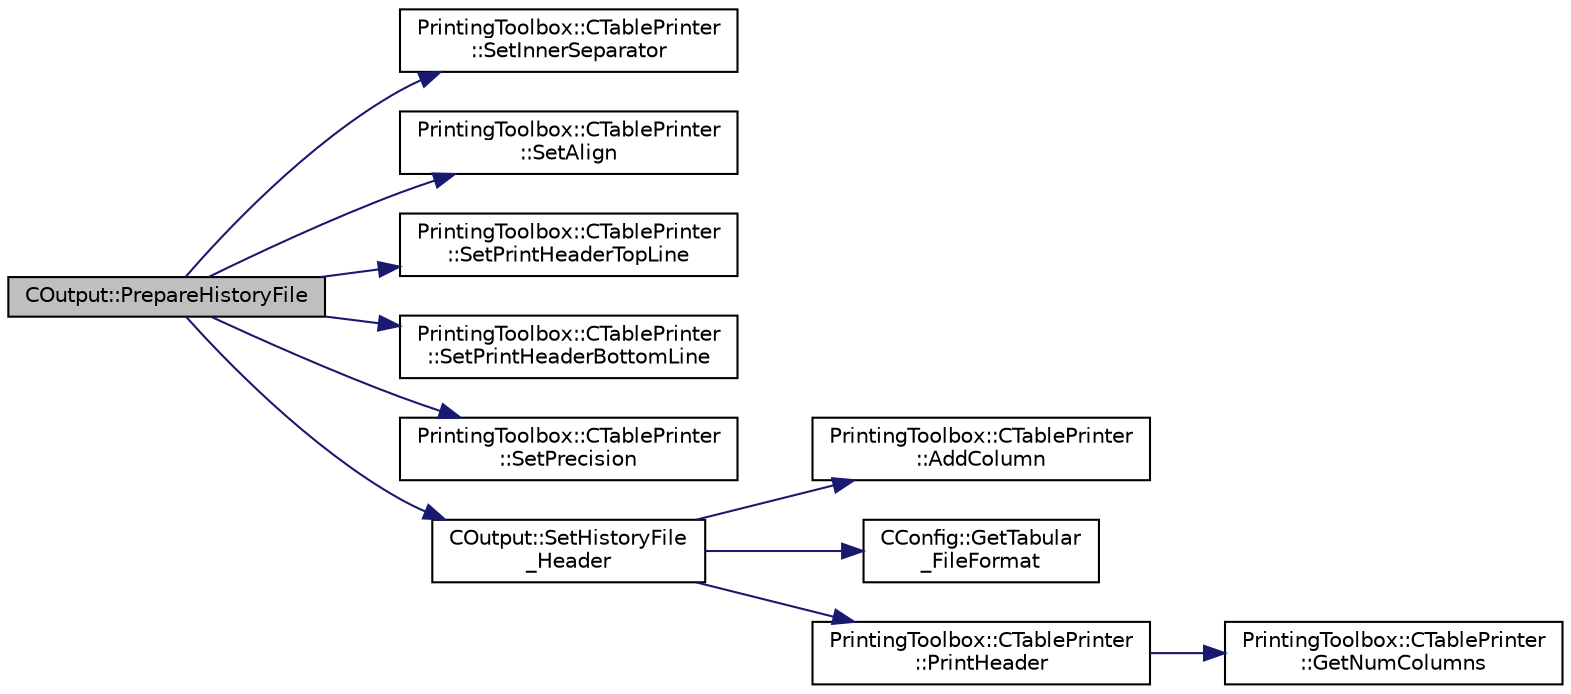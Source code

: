 digraph "COutput::PrepareHistoryFile"
{
  edge [fontname="Helvetica",fontsize="10",labelfontname="Helvetica",labelfontsize="10"];
  node [fontname="Helvetica",fontsize="10",shape=record];
  rankdir="LR";
  Node515 [label="COutput::PrepareHistoryFile",height=0.2,width=0.4,color="black", fillcolor="grey75", style="filled", fontcolor="black"];
  Node515 -> Node516 [color="midnightblue",fontsize="10",style="solid",fontname="Helvetica"];
  Node516 [label="PrintingToolbox::CTablePrinter\l::SetInnerSeparator",height=0.2,width=0.4,color="black", fillcolor="white", style="filled",URL="$class_printing_toolbox_1_1_c_table_printer.html#ab56b5f776cf03b72d6730508ee943ca8",tooltip="Set the separator between columns (inner decoration) "];
  Node515 -> Node517 [color="midnightblue",fontsize="10",style="solid",fontname="Helvetica"];
  Node517 [label="PrintingToolbox::CTablePrinter\l::SetAlign",height=0.2,width=0.4,color="black", fillcolor="white", style="filled",URL="$class_printing_toolbox_1_1_c_table_printer.html#ad3691499a7bfa024bf97a7fc00ef33c7",tooltip="Set the alignment of the table entries (CENTER only works for the header at the moment). "];
  Node515 -> Node518 [color="midnightblue",fontsize="10",style="solid",fontname="Helvetica"];
  Node518 [label="PrintingToolbox::CTablePrinter\l::SetPrintHeaderTopLine",height=0.2,width=0.4,color="black", fillcolor="white", style="filled",URL="$class_printing_toolbox_1_1_c_table_printer.html#a137252437fa62fe6445dc7f203867fa3",tooltip="Set whether to print the line at the top of the table. "];
  Node515 -> Node519 [color="midnightblue",fontsize="10",style="solid",fontname="Helvetica"];
  Node519 [label="PrintingToolbox::CTablePrinter\l::SetPrintHeaderBottomLine",height=0.2,width=0.4,color="black", fillcolor="white", style="filled",URL="$class_printing_toolbox_1_1_c_table_printer.html#a4c36695262ac33182aee4e88546a3c2e",tooltip="Set whether to print the line at the bottom of the table. "];
  Node515 -> Node520 [color="midnightblue",fontsize="10",style="solid",fontname="Helvetica"];
  Node520 [label="PrintingToolbox::CTablePrinter\l::SetPrecision",height=0.2,width=0.4,color="black", fillcolor="white", style="filled",URL="$class_printing_toolbox_1_1_c_table_printer.html#a99b7d9fa9a270d8da75ccdaf2bf62a0e",tooltip="Set the floating point precision. "];
  Node515 -> Node521 [color="midnightblue",fontsize="10",style="solid",fontname="Helvetica"];
  Node521 [label="COutput::SetHistoryFile\l_Header",height=0.2,width=0.4,color="black", fillcolor="white", style="filled",URL="$class_c_output.html#afd561768ed879474e38e855369e91576",tooltip="Set the history file header. "];
  Node521 -> Node522 [color="midnightblue",fontsize="10",style="solid",fontname="Helvetica"];
  Node522 [label="PrintingToolbox::CTablePrinter\l::AddColumn",height=0.2,width=0.4,color="black", fillcolor="white", style="filled",URL="$class_printing_toolbox_1_1_c_table_printer.html#af3ddbf0da1a37cc37be7caac031dd4c4",tooltip="Add a column to the table by specifiying the header name and the width. "];
  Node521 -> Node523 [color="midnightblue",fontsize="10",style="solid",fontname="Helvetica"];
  Node523 [label="CConfig::GetTabular\l_FileFormat",height=0.2,width=0.4,color="black", fillcolor="white", style="filled",URL="$class_c_config.html#ada7c747b29da89590dfbcc33e62e8f3e",tooltip="Get the format of the output solution. "];
  Node521 -> Node524 [color="midnightblue",fontsize="10",style="solid",fontname="Helvetica"];
  Node524 [label="PrintingToolbox::CTablePrinter\l::PrintHeader",height=0.2,width=0.4,color="black", fillcolor="white", style="filled",URL="$class_printing_toolbox_1_1_c_table_printer.html#a475fafce69bdc78e973a2546e6e6be76",tooltip="Print the header. "];
  Node524 -> Node525 [color="midnightblue",fontsize="10",style="solid",fontname="Helvetica"];
  Node525 [label="PrintingToolbox::CTablePrinter\l::GetNumColumns",height=0.2,width=0.4,color="black", fillcolor="white", style="filled",URL="$class_printing_toolbox_1_1_c_table_printer.html#ace0a256a0479f734c338ae3648f28ed3",tooltip="Get number of columns of the table. "];
}

